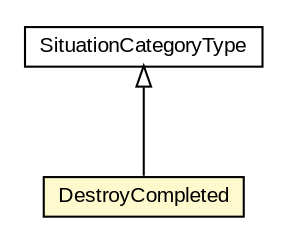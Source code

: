 #!/usr/local/bin/dot
#
# Class diagram 
# Generated by UMLGraph version R5_6-24-gf6e263 (http://www.umlgraph.org/)
#

digraph G {
	edge [fontname="arial",fontsize=10,labelfontname="arial",labelfontsize=10];
	node [fontname="arial",fontsize=10,shape=plaintext];
	nodesep=0.25;
	ranksep=0.5;
	// org.oasis_open.docs.wsdm.muws2_2.SituationCategoryType
	c329678 [label=<<table title="org.oasis_open.docs.wsdm.muws2_2.SituationCategoryType" border="0" cellborder="1" cellspacing="0" cellpadding="2" port="p" href="./SituationCategoryType.html">
		<tr><td><table border="0" cellspacing="0" cellpadding="1">
<tr><td align="center" balign="center"> SituationCategoryType </td></tr>
		</table></td></tr>
		</table>>, URL="./SituationCategoryType.html", fontname="arial", fontcolor="black", fontsize=10.0];
	// org.oasis_open.docs.wsdm.muws2_2.DestroyCompleted
	c329707 [label=<<table title="org.oasis_open.docs.wsdm.muws2_2.DestroyCompleted" border="0" cellborder="1" cellspacing="0" cellpadding="2" port="p" bgcolor="lemonChiffon" href="./DestroyCompleted.html">
		<tr><td><table border="0" cellspacing="0" cellpadding="1">
<tr><td align="center" balign="center"> DestroyCompleted </td></tr>
		</table></td></tr>
		</table>>, URL="./DestroyCompleted.html", fontname="arial", fontcolor="black", fontsize=10.0];
	//org.oasis_open.docs.wsdm.muws2_2.DestroyCompleted extends org.oasis_open.docs.wsdm.muws2_2.SituationCategoryType
	c329678:p -> c329707:p [dir=back,arrowtail=empty];
}

